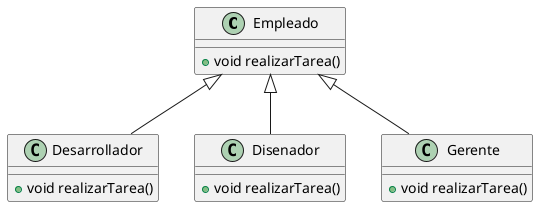 @startuml

class Empleado {
    + void realizarTarea()
}

class Desarrollador {
    + void realizarTarea()
}

class Disenador {
    + void realizarTarea()
}

class Gerente {
    + void realizarTarea()
}

Empleado <|-- Desarrollador
Empleado <|-- Disenador
Empleado <|-- Gerente

@enduml